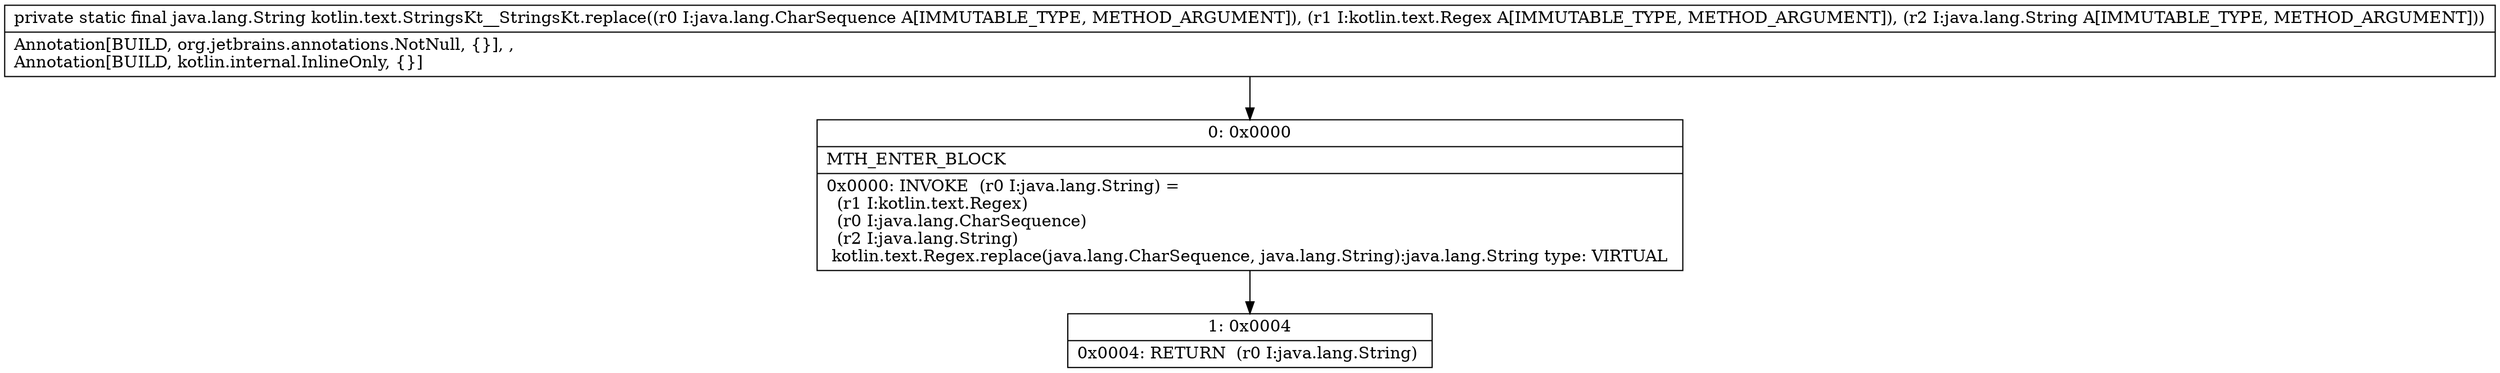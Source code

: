 digraph "CFG forkotlin.text.StringsKt__StringsKt.replace(Ljava\/lang\/CharSequence;Lkotlin\/text\/Regex;Ljava\/lang\/String;)Ljava\/lang\/String;" {
Node_0 [shape=record,label="{0\:\ 0x0000|MTH_ENTER_BLOCK\l|0x0000: INVOKE  (r0 I:java.lang.String) = \l  (r1 I:kotlin.text.Regex)\l  (r0 I:java.lang.CharSequence)\l  (r2 I:java.lang.String)\l kotlin.text.Regex.replace(java.lang.CharSequence, java.lang.String):java.lang.String type: VIRTUAL \l}"];
Node_1 [shape=record,label="{1\:\ 0x0004|0x0004: RETURN  (r0 I:java.lang.String) \l}"];
MethodNode[shape=record,label="{private static final java.lang.String kotlin.text.StringsKt__StringsKt.replace((r0 I:java.lang.CharSequence A[IMMUTABLE_TYPE, METHOD_ARGUMENT]), (r1 I:kotlin.text.Regex A[IMMUTABLE_TYPE, METHOD_ARGUMENT]), (r2 I:java.lang.String A[IMMUTABLE_TYPE, METHOD_ARGUMENT]))  | Annotation[BUILD, org.jetbrains.annotations.NotNull, \{\}], , \lAnnotation[BUILD, kotlin.internal.InlineOnly, \{\}]\l}"];
MethodNode -> Node_0;
Node_0 -> Node_1;
}

